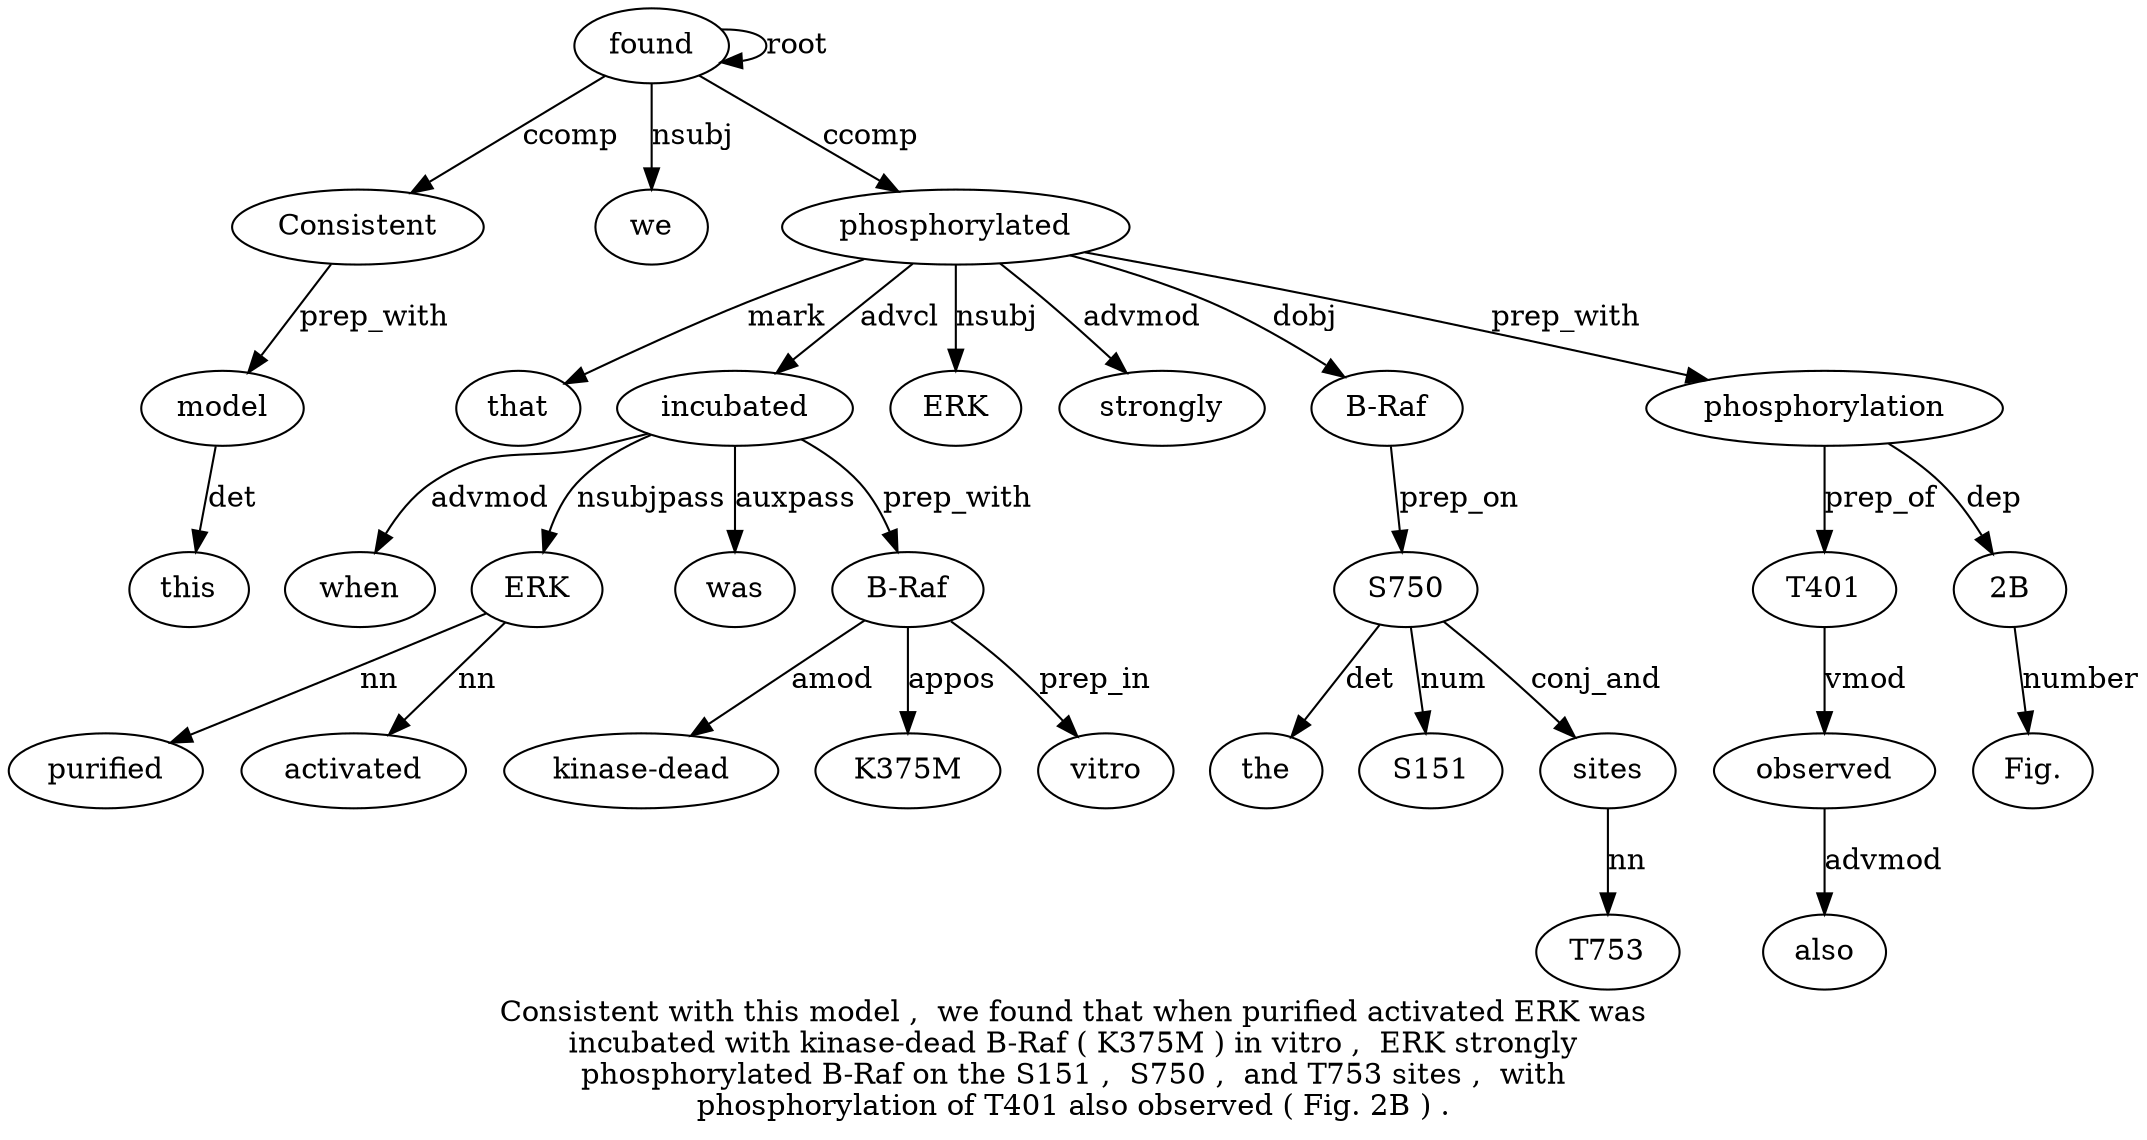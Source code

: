digraph "Consistent with this model ,  we found that when purified activated ERK was incubated with kinase-dead B-Raf ( K375M ) in vitro ,  ERK strongly phosphorylated B-Raf on the S151 ,  S750 ,  and T753 sites ,  with phosphorylation of T401 also observed ( Fig. 2B ) ." {
label="Consistent with this model ,  we found that when purified activated ERK was
incubated with kinase-dead B-Raf ( K375M ) in vitro ,  ERK strongly
phosphorylated B-Raf on the S151 ,  S750 ,  and T753 sites ,  with
phosphorylation of T401 also observed ( Fig. 2B ) .";
found7 [style=filled, fillcolor=white, label=found];
Consistent1 [style=filled, fillcolor=white, label=Consistent];
found7 -> Consistent1  [label=ccomp];
model4 [style=filled, fillcolor=white, label=model];
this3 [style=filled, fillcolor=white, label=this];
model4 -> this3  [label=det];
Consistent1 -> model4  [label=prep_with];
we6 [style=filled, fillcolor=white, label=we];
found7 -> we6  [label=nsubj];
found7 -> found7  [label=root];
phosphorylated26 [style=filled, fillcolor=white, label=phosphorylated];
that8 [style=filled, fillcolor=white, label=that];
phosphorylated26 -> that8  [label=mark];
incubated14 [style=filled, fillcolor=white, label=incubated];
when9 [style=filled, fillcolor=white, label=when];
incubated14 -> when9  [label=advmod];
ERK12 [style=filled, fillcolor=white, label=ERK];
purified10 [style=filled, fillcolor=white, label=purified];
ERK12 -> purified10  [label=nn];
activated11 [style=filled, fillcolor=white, label=activated];
ERK12 -> activated11  [label=nn];
incubated14 -> ERK12  [label=nsubjpass];
was13 [style=filled, fillcolor=white, label=was];
incubated14 -> was13  [label=auxpass];
phosphorylated26 -> incubated14  [label=advcl];
"B-Raf17" [style=filled, fillcolor=white, label="B-Raf"];
"kinase-dead16" [style=filled, fillcolor=white, label="kinase-dead"];
"B-Raf17" -> "kinase-dead16"  [label=amod];
incubated14 -> "B-Raf17"  [label=prep_with];
K375M19 [style=filled, fillcolor=white, label=K375M];
"B-Raf17" -> K375M19  [label=appos];
vitro22 [style=filled, fillcolor=white, label=vitro];
"B-Raf17" -> vitro22  [label=prep_in];
ERK24 [style=filled, fillcolor=white, label=ERK];
phosphorylated26 -> ERK24  [label=nsubj];
strongly25 [style=filled, fillcolor=white, label=strongly];
phosphorylated26 -> strongly25  [label=advmod];
found7 -> phosphorylated26  [label=ccomp];
"B-Raf27" [style=filled, fillcolor=white, label="B-Raf"];
phosphorylated26 -> "B-Raf27"  [label=dobj];
S75032 [style=filled, fillcolor=white, label=S750];
the29 [style=filled, fillcolor=white, label=the];
S75032 -> the29  [label=det];
S15130 [style=filled, fillcolor=white, label=S151];
S75032 -> S15130  [label=num];
"B-Raf27" -> S75032  [label=prep_on];
sites36 [style=filled, fillcolor=white, label=sites];
T753 [style=filled, fillcolor=white, label=T753];
sites36 -> T753  [label=nn];
S75032 -> sites36  [label=conj_and];
phosphorylation39 [style=filled, fillcolor=white, label=phosphorylation];
phosphorylated26 -> phosphorylation39  [label=prep_with];
T401 [style=filled, fillcolor=white, label=T401];
phosphorylation39 -> T401  [label=prep_of];
observed43 [style=filled, fillcolor=white, label=observed];
also42 [style=filled, fillcolor=white, label=also];
observed43 -> also42  [label=advmod];
T401 -> observed43  [label=vmod];
"2B46" [style=filled, fillcolor=white, label="2B"];
"Fig.45" [style=filled, fillcolor=white, label="Fig."];
"2B46" -> "Fig.45"  [label=number];
phosphorylation39 -> "2B46"  [label=dep];
}
